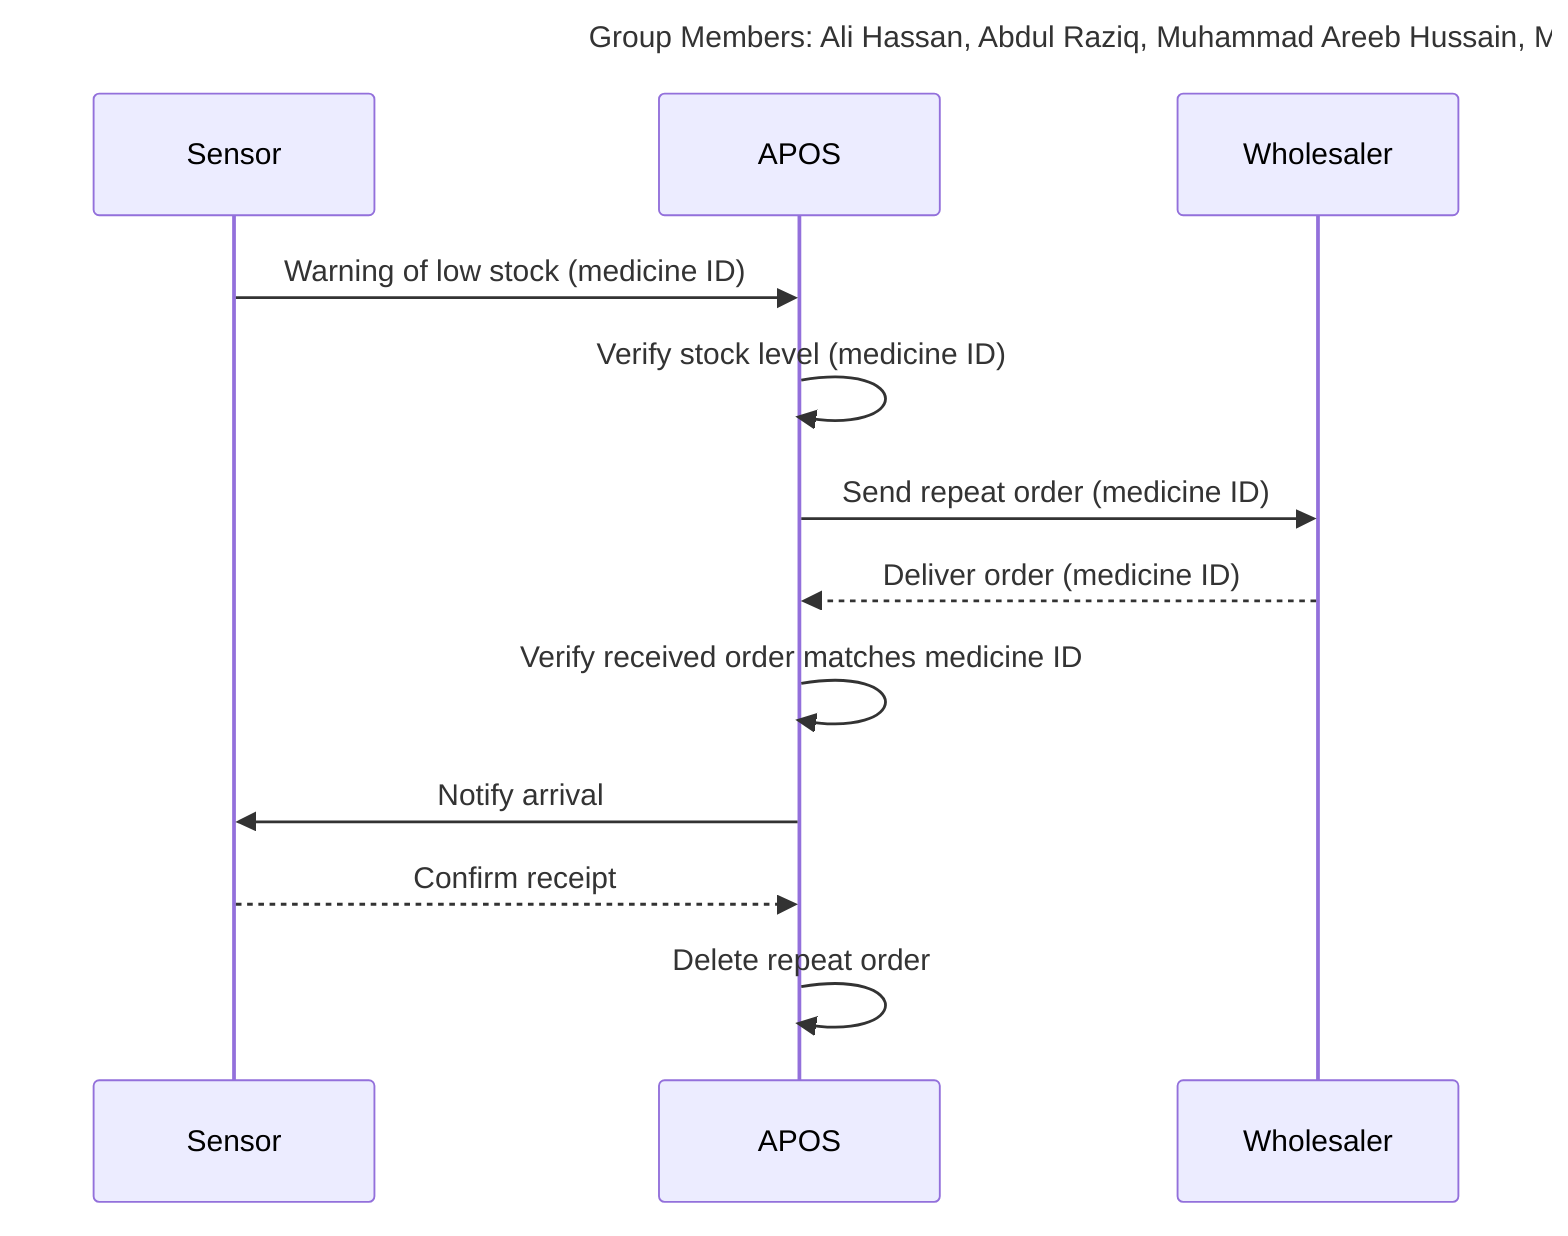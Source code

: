 %% Group Members:
%% 1. Ali Hassan
%% 2. Abdul Raziq
%% 3. Muhammad Areeb Hussain
%% 4. Mahmoud Gohneim

sequenceDiagram
    title
    Group Members: Ali Hassan, Abdul Raziq, Muhammad Areeb Hussain, Mahmoud Gohneim
    
    participant Sensor
    participant APOS
    participant Wholesaler

    Sensor ->> APOS: Warning of low stock (medicine ID)
    APOS ->> APOS: Verify stock level (medicine ID)
    APOS ->> Wholesaler: Send repeat order (medicine ID)
    Wholesaler -->> APOS: Deliver order (medicine ID)
    APOS ->> APOS: Verify received order matches medicine ID
    APOS ->> Sensor: Notify arrival
    Sensor -->> APOS: Confirm receipt
    APOS ->> APOS: Delete repeat order